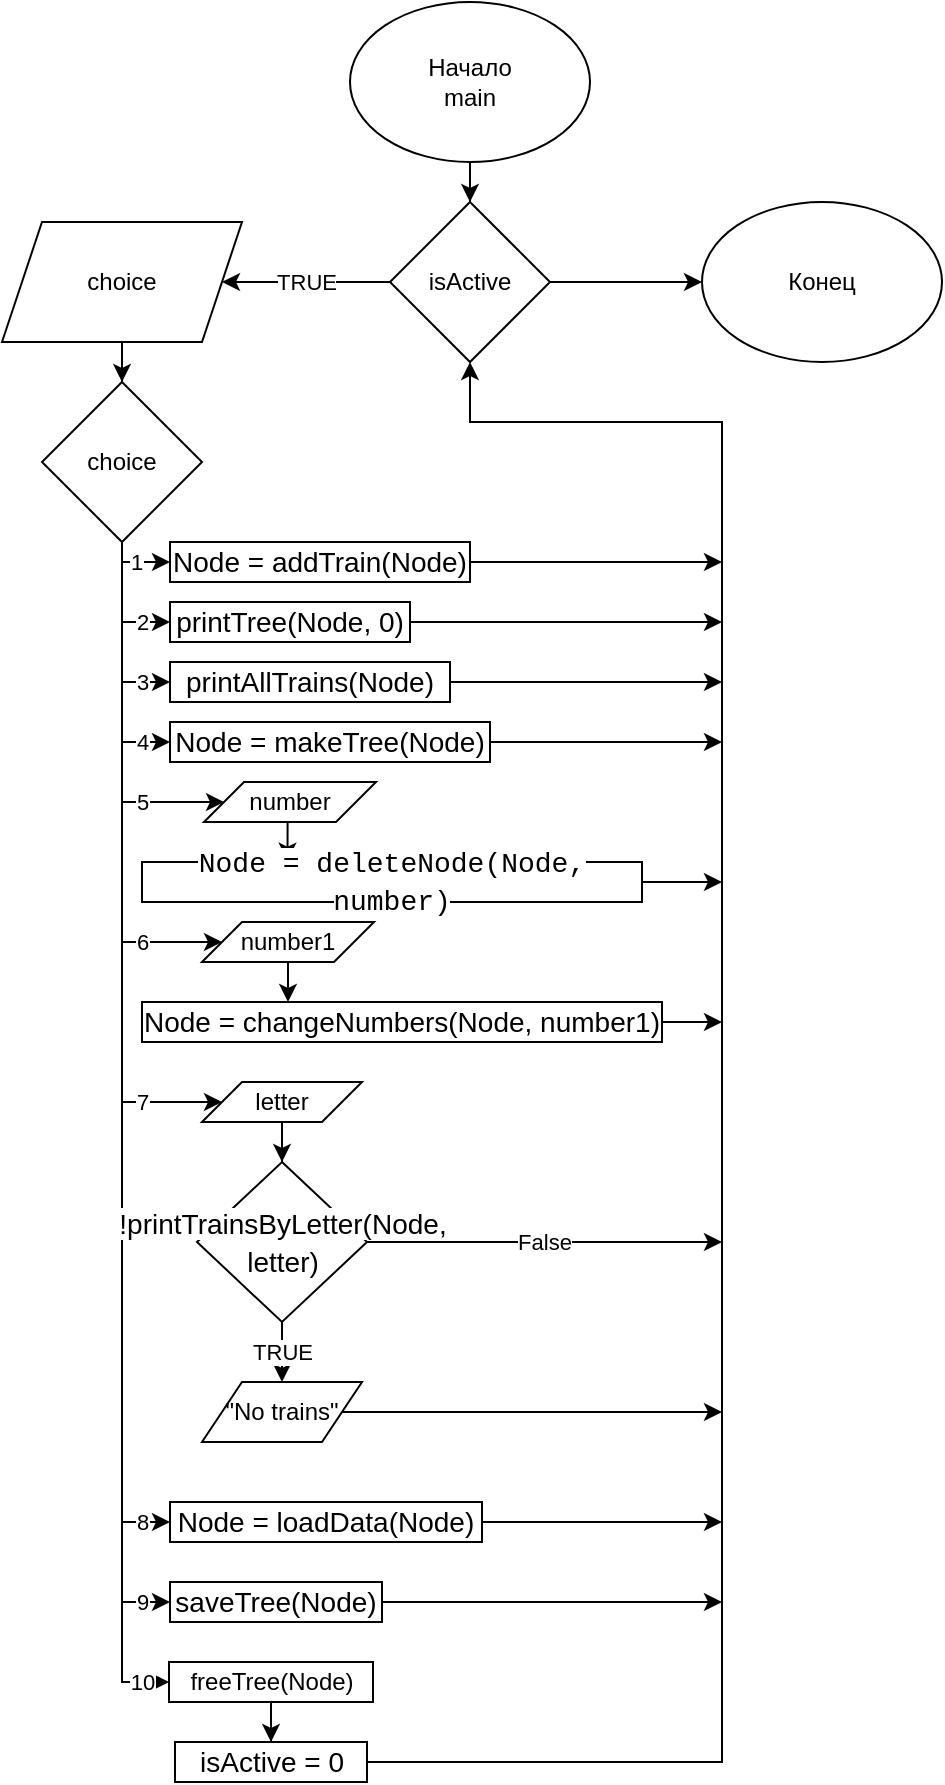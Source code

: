 <mxfile version="21.3.0" type="device">
  <diagram name="Страница 1" id="pcfaHg5Gb8dfSj1Jz3-g">
    <mxGraphModel dx="2074" dy="1148" grid="1" gridSize="10" guides="1" tooltips="1" connect="1" arrows="1" fold="1" page="1" pageScale="1" pageWidth="827" pageHeight="1169" math="0" shadow="0">
      <root>
        <mxCell id="0" />
        <mxCell id="1" parent="0" />
        <mxCell id="xkYylE5DT08cLDUG56dl-3" style="edgeStyle=orthogonalEdgeStyle;rounded=0;orthogonalLoop=1;jettySize=auto;html=1;entryX=0.5;entryY=0;entryDx=0;entryDy=0;" edge="1" parent="1" source="xkYylE5DT08cLDUG56dl-1" target="xkYylE5DT08cLDUG56dl-2">
          <mxGeometry relative="1" as="geometry" />
        </mxCell>
        <mxCell id="xkYylE5DT08cLDUG56dl-1" value="Начало&lt;br&gt;main" style="ellipse;whiteSpace=wrap;html=1;" vertex="1" parent="1">
          <mxGeometry x="354" y="10" width="120" height="80" as="geometry" />
        </mxCell>
        <mxCell id="xkYylE5DT08cLDUG56dl-5" value="TRUE" style="edgeStyle=orthogonalEdgeStyle;rounded=0;orthogonalLoop=1;jettySize=auto;html=1;" edge="1" parent="1" source="xkYylE5DT08cLDUG56dl-2" target="xkYylE5DT08cLDUG56dl-4">
          <mxGeometry relative="1" as="geometry" />
        </mxCell>
        <mxCell id="xkYylE5DT08cLDUG56dl-60" style="edgeStyle=orthogonalEdgeStyle;rounded=0;orthogonalLoop=1;jettySize=auto;html=1;entryX=0;entryY=0.5;entryDx=0;entryDy=0;" edge="1" parent="1" source="xkYylE5DT08cLDUG56dl-2" target="xkYylE5DT08cLDUG56dl-59">
          <mxGeometry relative="1" as="geometry" />
        </mxCell>
        <mxCell id="xkYylE5DT08cLDUG56dl-2" value="isActive" style="rhombus;whiteSpace=wrap;html=1;" vertex="1" parent="1">
          <mxGeometry x="374" y="110" width="80" height="80" as="geometry" />
        </mxCell>
        <mxCell id="xkYylE5DT08cLDUG56dl-7" style="edgeStyle=orthogonalEdgeStyle;rounded=0;orthogonalLoop=1;jettySize=auto;html=1;" edge="1" parent="1" source="xkYylE5DT08cLDUG56dl-4" target="xkYylE5DT08cLDUG56dl-6">
          <mxGeometry relative="1" as="geometry" />
        </mxCell>
        <mxCell id="xkYylE5DT08cLDUG56dl-4" value="choice" style="shape=parallelogram;perimeter=parallelogramPerimeter;whiteSpace=wrap;html=1;fixedSize=1;" vertex="1" parent="1">
          <mxGeometry x="180" y="120" width="120" height="60" as="geometry" />
        </mxCell>
        <mxCell id="xkYylE5DT08cLDUG56dl-11" value="2" style="edgeStyle=orthogonalEdgeStyle;rounded=0;orthogonalLoop=1;jettySize=auto;html=1;entryX=0;entryY=0.5;entryDx=0;entryDy=0;" edge="1" parent="1" source="xkYylE5DT08cLDUG56dl-6" target="xkYylE5DT08cLDUG56dl-10">
          <mxGeometry x="0.562" relative="1" as="geometry">
            <mxPoint as="offset" />
          </mxGeometry>
        </mxCell>
        <mxCell id="xkYylE5DT08cLDUG56dl-13" value="3" style="edgeStyle=orthogonalEdgeStyle;rounded=0;orthogonalLoop=1;jettySize=auto;html=1;entryX=0;entryY=0.5;entryDx=0;entryDy=0;" edge="1" parent="1" source="xkYylE5DT08cLDUG56dl-6" target="xkYylE5DT08cLDUG56dl-12">
          <mxGeometry x="0.702" relative="1" as="geometry">
            <mxPoint as="offset" />
          </mxGeometry>
        </mxCell>
        <mxCell id="xkYylE5DT08cLDUG56dl-15" value="4" style="edgeStyle=orthogonalEdgeStyle;rounded=0;orthogonalLoop=1;jettySize=auto;html=1;entryX=0;entryY=0.5;entryDx=0;entryDy=0;" edge="1" parent="1" source="xkYylE5DT08cLDUG56dl-6" target="xkYylE5DT08cLDUG56dl-14">
          <mxGeometry x="0.774" relative="1" as="geometry">
            <mxPoint as="offset" />
          </mxGeometry>
        </mxCell>
        <mxCell id="xkYylE5DT08cLDUG56dl-21" value="1" style="edgeStyle=orthogonalEdgeStyle;rounded=0;orthogonalLoop=1;jettySize=auto;html=1;entryX=0;entryY=0.5;entryDx=0;entryDy=0;" edge="1" parent="1" source="xkYylE5DT08cLDUG56dl-6" target="xkYylE5DT08cLDUG56dl-8">
          <mxGeometry relative="1" as="geometry">
            <Array as="points">
              <mxPoint x="240" y="290" />
            </Array>
          </mxGeometry>
        </mxCell>
        <mxCell id="xkYylE5DT08cLDUG56dl-22" value="5" style="edgeStyle=orthogonalEdgeStyle;rounded=0;orthogonalLoop=1;jettySize=auto;html=1;entryX=0;entryY=0.5;entryDx=0;entryDy=0;" edge="1" parent="1" source="xkYylE5DT08cLDUG56dl-6" target="xkYylE5DT08cLDUG56dl-16">
          <mxGeometry x="0.547" relative="1" as="geometry">
            <Array as="points">
              <mxPoint x="240" y="410" />
            </Array>
            <mxPoint as="offset" />
          </mxGeometry>
        </mxCell>
        <mxCell id="xkYylE5DT08cLDUG56dl-31" value="6" style="edgeStyle=orthogonalEdgeStyle;rounded=0;orthogonalLoop=1;jettySize=auto;html=1;entryX=0;entryY=0.5;entryDx=0;entryDy=0;" edge="1" parent="1" source="xkYylE5DT08cLDUG56dl-6" target="xkYylE5DT08cLDUG56dl-24">
          <mxGeometry x="0.68" relative="1" as="geometry">
            <Array as="points">
              <mxPoint x="240" y="480" />
            </Array>
            <mxPoint as="offset" />
          </mxGeometry>
        </mxCell>
        <mxCell id="xkYylE5DT08cLDUG56dl-33" value="7" style="edgeStyle=orthogonalEdgeStyle;rounded=0;orthogonalLoop=1;jettySize=auto;html=1;entryX=0;entryY=0.5;entryDx=0;entryDy=0;" edge="1" parent="1" source="xkYylE5DT08cLDUG56dl-6" target="xkYylE5DT08cLDUG56dl-32">
          <mxGeometry x="0.758" relative="1" as="geometry">
            <Array as="points">
              <mxPoint x="240" y="560" />
            </Array>
            <mxPoint as="offset" />
          </mxGeometry>
        </mxCell>
        <mxCell id="xkYylE5DT08cLDUG56dl-40" value="8" style="edgeStyle=orthogonalEdgeStyle;rounded=0;orthogonalLoop=1;jettySize=auto;html=1;entryX=0;entryY=0.5;entryDx=0;entryDy=0;" edge="1" parent="1" source="xkYylE5DT08cLDUG56dl-6" target="xkYylE5DT08cLDUG56dl-39">
          <mxGeometry x="0.946" relative="1" as="geometry">
            <mxPoint as="offset" />
          </mxGeometry>
        </mxCell>
        <mxCell id="xkYylE5DT08cLDUG56dl-42" value="9" style="edgeStyle=orthogonalEdgeStyle;rounded=0;orthogonalLoop=1;jettySize=auto;html=1;entryX=0;entryY=0.5;entryDx=0;entryDy=0;" edge="1" parent="1" source="xkYylE5DT08cLDUG56dl-6" target="xkYylE5DT08cLDUG56dl-41">
          <mxGeometry x="0.95" relative="1" as="geometry">
            <mxPoint as="offset" />
          </mxGeometry>
        </mxCell>
        <mxCell id="xkYylE5DT08cLDUG56dl-47" value="10" style="edgeStyle=orthogonalEdgeStyle;rounded=0;orthogonalLoop=1;jettySize=auto;html=1;entryX=0;entryY=0.5;entryDx=0;entryDy=0;" edge="1" parent="1" source="xkYylE5DT08cLDUG56dl-6" target="xkYylE5DT08cLDUG56dl-45">
          <mxGeometry x="0.955" relative="1" as="geometry">
            <mxPoint as="offset" />
          </mxGeometry>
        </mxCell>
        <mxCell id="xkYylE5DT08cLDUG56dl-6" value="choice" style="rhombus;whiteSpace=wrap;html=1;" vertex="1" parent="1">
          <mxGeometry x="200" y="200" width="80" height="80" as="geometry" />
        </mxCell>
        <mxCell id="xkYylE5DT08cLDUG56dl-49" style="edgeStyle=orthogonalEdgeStyle;rounded=0;orthogonalLoop=1;jettySize=auto;html=1;" edge="1" parent="1" source="xkYylE5DT08cLDUG56dl-8">
          <mxGeometry relative="1" as="geometry">
            <mxPoint x="540" y="290" as="targetPoint" />
          </mxGeometry>
        </mxCell>
        <mxCell id="xkYylE5DT08cLDUG56dl-8" value="&lt;div style=&quot;font-size: 14px; line-height: 19px;&quot;&gt;&lt;span style=&quot;background-color: rgb(255, 255, 255);&quot;&gt;Node = addTrain(Node)&lt;/span&gt;&lt;/div&gt;" style="rounded=0;whiteSpace=wrap;html=1;" vertex="1" parent="1">
          <mxGeometry x="264" y="280" width="150" height="20" as="geometry" />
        </mxCell>
        <mxCell id="xkYylE5DT08cLDUG56dl-50" style="edgeStyle=orthogonalEdgeStyle;rounded=0;orthogonalLoop=1;jettySize=auto;html=1;" edge="1" parent="1" source="xkYylE5DT08cLDUG56dl-10">
          <mxGeometry relative="1" as="geometry">
            <mxPoint x="540" y="320" as="targetPoint" />
          </mxGeometry>
        </mxCell>
        <mxCell id="xkYylE5DT08cLDUG56dl-10" value="&lt;div style=&quot;font-size: 14px; line-height: 19px;&quot;&gt;&lt;span style=&quot;background-color: rgb(255, 255, 255);&quot;&gt;printTree(Node, 0)&lt;/span&gt;&lt;/div&gt;" style="rounded=0;whiteSpace=wrap;html=1;" vertex="1" parent="1">
          <mxGeometry x="264" y="310" width="120" height="20" as="geometry" />
        </mxCell>
        <mxCell id="xkYylE5DT08cLDUG56dl-51" style="edgeStyle=orthogonalEdgeStyle;rounded=0;orthogonalLoop=1;jettySize=auto;html=1;" edge="1" parent="1" source="xkYylE5DT08cLDUG56dl-12">
          <mxGeometry relative="1" as="geometry">
            <mxPoint x="540" y="350" as="targetPoint" />
          </mxGeometry>
        </mxCell>
        <mxCell id="xkYylE5DT08cLDUG56dl-12" value="&lt;div style=&quot;font-size: 14px; line-height: 19px;&quot;&gt;&lt;span style=&quot;background-color: rgb(255, 255, 255);&quot;&gt;printAllTrains(Node)&lt;/span&gt;&lt;/div&gt;" style="rounded=0;whiteSpace=wrap;html=1;" vertex="1" parent="1">
          <mxGeometry x="264" y="340" width="140" height="20" as="geometry" />
        </mxCell>
        <mxCell id="xkYylE5DT08cLDUG56dl-52" style="edgeStyle=orthogonalEdgeStyle;rounded=0;orthogonalLoop=1;jettySize=auto;html=1;" edge="1" parent="1" source="xkYylE5DT08cLDUG56dl-14">
          <mxGeometry relative="1" as="geometry">
            <mxPoint x="540" y="380" as="targetPoint" />
          </mxGeometry>
        </mxCell>
        <mxCell id="xkYylE5DT08cLDUG56dl-14" value="&lt;div style=&quot;font-size: 14px; line-height: 19px;&quot;&gt;&lt;span style=&quot;background-color: rgb(255, 255, 255);&quot;&gt;Node = makeTree(Node)&lt;/span&gt;&lt;/div&gt;" style="rounded=0;whiteSpace=wrap;html=1;" vertex="1" parent="1">
          <mxGeometry x="264" y="370" width="160" height="20" as="geometry" />
        </mxCell>
        <mxCell id="xkYylE5DT08cLDUG56dl-23" style="edgeStyle=orthogonalEdgeStyle;rounded=0;orthogonalLoop=1;jettySize=auto;html=1;exitX=0.5;exitY=1;exitDx=0;exitDy=0;entryX=0.291;entryY=-0.033;entryDx=0;entryDy=0;entryPerimeter=0;" edge="1" parent="1" source="xkYylE5DT08cLDUG56dl-16" target="xkYylE5DT08cLDUG56dl-17">
          <mxGeometry relative="1" as="geometry" />
        </mxCell>
        <mxCell id="xkYylE5DT08cLDUG56dl-16" value="number" style="shape=parallelogram;perimeter=parallelogramPerimeter;whiteSpace=wrap;html=1;fixedSize=1;" vertex="1" parent="1">
          <mxGeometry x="281" y="400" width="86" height="20" as="geometry" />
        </mxCell>
        <mxCell id="xkYylE5DT08cLDUG56dl-53" style="edgeStyle=orthogonalEdgeStyle;rounded=0;orthogonalLoop=1;jettySize=auto;html=1;" edge="1" parent="1" source="xkYylE5DT08cLDUG56dl-17">
          <mxGeometry relative="1" as="geometry">
            <mxPoint x="540" y="450" as="targetPoint" />
          </mxGeometry>
        </mxCell>
        <mxCell id="xkYylE5DT08cLDUG56dl-17" value="&lt;div style=&quot;font-family: Consolas, &amp;quot;Courier New&amp;quot;, monospace; font-size: 14px; line-height: 19px;&quot;&gt;&lt;span style=&quot;background-color: rgb(255, 255, 255);&quot;&gt;Node = deleteNode(Node, number)&lt;/span&gt;&lt;/div&gt;" style="rounded=0;whiteSpace=wrap;html=1;" vertex="1" parent="1">
          <mxGeometry x="250" y="440" width="250" height="20" as="geometry" />
        </mxCell>
        <mxCell id="xkYylE5DT08cLDUG56dl-30" style="edgeStyle=orthogonalEdgeStyle;rounded=0;orthogonalLoop=1;jettySize=auto;html=1;entryX=0.281;entryY=0;entryDx=0;entryDy=0;entryPerimeter=0;" edge="1" parent="1" source="xkYylE5DT08cLDUG56dl-24" target="xkYylE5DT08cLDUG56dl-25">
          <mxGeometry relative="1" as="geometry" />
        </mxCell>
        <mxCell id="xkYylE5DT08cLDUG56dl-24" value="number1" style="shape=parallelogram;perimeter=parallelogramPerimeter;whiteSpace=wrap;html=1;fixedSize=1;" vertex="1" parent="1">
          <mxGeometry x="280" y="470" width="86" height="20" as="geometry" />
        </mxCell>
        <mxCell id="xkYylE5DT08cLDUG56dl-54" style="edgeStyle=orthogonalEdgeStyle;rounded=0;orthogonalLoop=1;jettySize=auto;html=1;" edge="1" parent="1" source="xkYylE5DT08cLDUG56dl-25">
          <mxGeometry relative="1" as="geometry">
            <mxPoint x="540" y="520" as="targetPoint" />
          </mxGeometry>
        </mxCell>
        <mxCell id="xkYylE5DT08cLDUG56dl-25" value="&lt;div style=&quot;font-size: 14px; line-height: 19px;&quot;&gt;&lt;div style=&quot;line-height: 19px;&quot;&gt;&lt;span style=&quot;background-color: rgb(255, 255, 255);&quot;&gt;Node = changeNumbers(Node, number1)&lt;/span&gt;&lt;/div&gt;&lt;/div&gt;" style="rounded=0;whiteSpace=wrap;html=1;" vertex="1" parent="1">
          <mxGeometry x="250" y="510" width="260" height="20" as="geometry" />
        </mxCell>
        <mxCell id="xkYylE5DT08cLDUG56dl-35" style="edgeStyle=orthogonalEdgeStyle;rounded=0;orthogonalLoop=1;jettySize=auto;html=1;" edge="1" parent="1" source="xkYylE5DT08cLDUG56dl-32" target="xkYylE5DT08cLDUG56dl-34">
          <mxGeometry relative="1" as="geometry" />
        </mxCell>
        <mxCell id="xkYylE5DT08cLDUG56dl-32" value="letter" style="shape=parallelogram;perimeter=parallelogramPerimeter;whiteSpace=wrap;html=1;fixedSize=1;" vertex="1" parent="1">
          <mxGeometry x="280" y="550" width="80" height="20" as="geometry" />
        </mxCell>
        <mxCell id="xkYylE5DT08cLDUG56dl-38" value="TRUE" style="edgeStyle=orthogonalEdgeStyle;rounded=0;orthogonalLoop=1;jettySize=auto;html=1;entryX=0.5;entryY=0;entryDx=0;entryDy=0;" edge="1" parent="1" source="xkYylE5DT08cLDUG56dl-34" target="xkYylE5DT08cLDUG56dl-37">
          <mxGeometry relative="1" as="geometry" />
        </mxCell>
        <mxCell id="xkYylE5DT08cLDUG56dl-55" value="False" style="edgeStyle=orthogonalEdgeStyle;rounded=0;orthogonalLoop=1;jettySize=auto;html=1;" edge="1" parent="1" source="xkYylE5DT08cLDUG56dl-34">
          <mxGeometry relative="1" as="geometry">
            <mxPoint x="540" y="630" as="targetPoint" />
          </mxGeometry>
        </mxCell>
        <mxCell id="xkYylE5DT08cLDUG56dl-34" value="&lt;div style=&quot;font-size: 14px; line-height: 19px;&quot;&gt;&lt;span style=&quot;background-color: rgb(255, 255, 255);&quot;&gt;!printTrainsByLetter(Node, letter)&lt;/span&gt;&lt;/div&gt;" style="rhombus;whiteSpace=wrap;html=1;" vertex="1" parent="1">
          <mxGeometry x="277.5" y="590" width="85" height="80" as="geometry" />
        </mxCell>
        <mxCell id="xkYylE5DT08cLDUG56dl-56" style="edgeStyle=orthogonalEdgeStyle;rounded=0;orthogonalLoop=1;jettySize=auto;html=1;" edge="1" parent="1" source="xkYylE5DT08cLDUG56dl-37">
          <mxGeometry relative="1" as="geometry">
            <mxPoint x="540" y="715" as="targetPoint" />
          </mxGeometry>
        </mxCell>
        <mxCell id="xkYylE5DT08cLDUG56dl-37" value="&quot;No trains&quot;" style="shape=parallelogram;perimeter=parallelogramPerimeter;whiteSpace=wrap;html=1;fixedSize=1;" vertex="1" parent="1">
          <mxGeometry x="280" y="700" width="80" height="30" as="geometry" />
        </mxCell>
        <mxCell id="xkYylE5DT08cLDUG56dl-57" style="edgeStyle=orthogonalEdgeStyle;rounded=0;orthogonalLoop=1;jettySize=auto;html=1;" edge="1" parent="1" source="xkYylE5DT08cLDUG56dl-39">
          <mxGeometry relative="1" as="geometry">
            <mxPoint x="540" y="770" as="targetPoint" />
          </mxGeometry>
        </mxCell>
        <mxCell id="xkYylE5DT08cLDUG56dl-39" value="&lt;div style=&quot;font-size: 14px; line-height: 19px;&quot;&gt;&lt;span style=&quot;background-color: rgb(255, 255, 255);&quot;&gt;Node = loadData(Node)&lt;/span&gt;&lt;/div&gt;" style="rounded=0;whiteSpace=wrap;html=1;" vertex="1" parent="1">
          <mxGeometry x="264" y="760" width="156" height="20" as="geometry" />
        </mxCell>
        <mxCell id="xkYylE5DT08cLDUG56dl-58" style="edgeStyle=orthogonalEdgeStyle;rounded=0;orthogonalLoop=1;jettySize=auto;html=1;" edge="1" parent="1" source="xkYylE5DT08cLDUG56dl-41">
          <mxGeometry relative="1" as="geometry">
            <mxPoint x="540" y="810" as="targetPoint" />
          </mxGeometry>
        </mxCell>
        <mxCell id="xkYylE5DT08cLDUG56dl-41" value="&lt;div style=&quot;font-size: 14px; line-height: 19px;&quot;&gt;&lt;span style=&quot;background-color: rgb(255, 255, 255);&quot;&gt;saveTree(Node)&lt;/span&gt;&lt;/div&gt;" style="rounded=0;whiteSpace=wrap;html=1;" vertex="1" parent="1">
          <mxGeometry x="264" y="800" width="106" height="20" as="geometry" />
        </mxCell>
        <mxCell id="xkYylE5DT08cLDUG56dl-48" style="edgeStyle=orthogonalEdgeStyle;rounded=0;orthogonalLoop=1;jettySize=auto;html=1;entryX=0.5;entryY=1;entryDx=0;entryDy=0;" edge="1" parent="1" source="xkYylE5DT08cLDUG56dl-43" target="xkYylE5DT08cLDUG56dl-2">
          <mxGeometry relative="1" as="geometry">
            <Array as="points">
              <mxPoint x="540" y="890" />
              <mxPoint x="540" y="220" />
              <mxPoint x="414" y="220" />
            </Array>
          </mxGeometry>
        </mxCell>
        <mxCell id="xkYylE5DT08cLDUG56dl-43" value="&lt;div style=&quot;font-size: 14px; line-height: 19px;&quot;&gt;&lt;span style=&quot;background-color: rgb(255, 255, 255);&quot;&gt;isActive = 0&lt;/span&gt;&lt;/div&gt;" style="rounded=0;whiteSpace=wrap;html=1;" vertex="1" parent="1">
          <mxGeometry x="266.5" y="880" width="96" height="20" as="geometry" />
        </mxCell>
        <mxCell id="xkYylE5DT08cLDUG56dl-46" style="edgeStyle=orthogonalEdgeStyle;rounded=0;orthogonalLoop=1;jettySize=auto;html=1;entryX=0.5;entryY=0;entryDx=0;entryDy=0;" edge="1" parent="1" source="xkYylE5DT08cLDUG56dl-45" target="xkYylE5DT08cLDUG56dl-43">
          <mxGeometry relative="1" as="geometry" />
        </mxCell>
        <mxCell id="xkYylE5DT08cLDUG56dl-45" value="freeTree(Node)" style="rounded=0;whiteSpace=wrap;html=1;" vertex="1" parent="1">
          <mxGeometry x="263.5" y="840" width="102" height="20" as="geometry" />
        </mxCell>
        <mxCell id="xkYylE5DT08cLDUG56dl-59" value="Конец" style="ellipse;whiteSpace=wrap;html=1;" vertex="1" parent="1">
          <mxGeometry x="530" y="110" width="120" height="80" as="geometry" />
        </mxCell>
      </root>
    </mxGraphModel>
  </diagram>
</mxfile>
